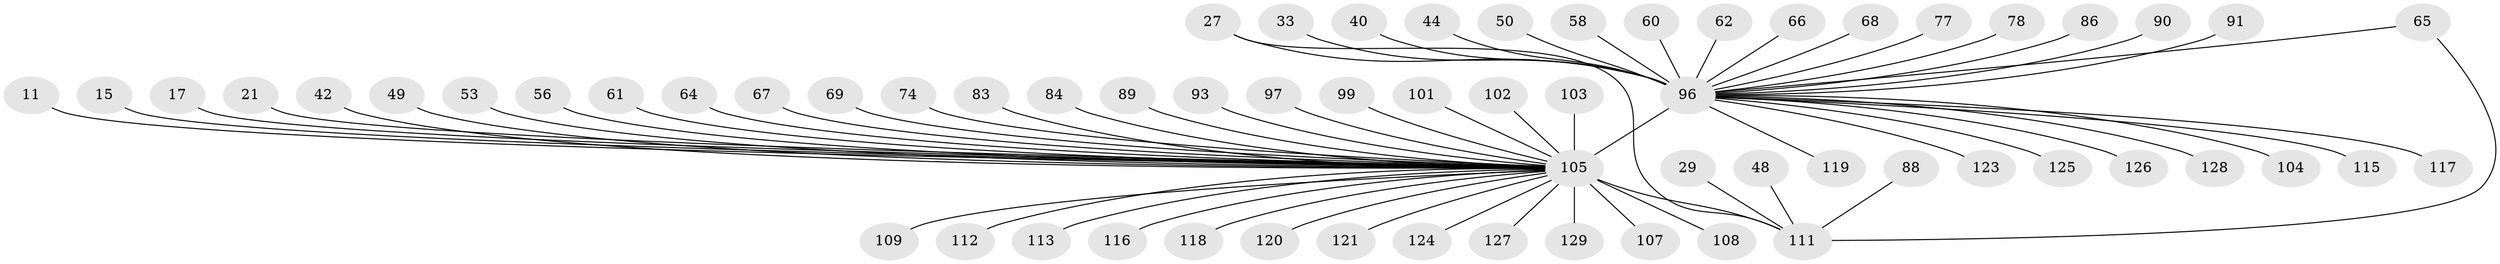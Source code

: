 // original degree distribution, {7: 0.007751937984496124, 14: 0.007751937984496124, 17: 0.007751937984496124, 3: 0.13178294573643412, 5: 0.015503875968992248, 21: 0.007751937984496124, 9: 0.023255813953488372, 22: 0.007751937984496124, 4: 0.05426356589147287, 1: 0.5271317829457365, 10: 0.007751937984496124, 11: 0.007751937984496124, 8: 0.015503875968992248, 2: 0.17829457364341086}
// Generated by graph-tools (version 1.1) at 2025/48/03/09/25 04:48:22]
// undirected, 64 vertices, 65 edges
graph export_dot {
graph [start="1"]
  node [color=gray90,style=filled];
  11;
  15;
  17;
  21;
  27;
  29;
  33;
  40;
  42;
  44;
  48;
  49;
  50;
  53;
  56;
  58;
  60;
  61;
  62 [super="+39"];
  64;
  65;
  66 [super="+37"];
  67 [super="+43"];
  68;
  69;
  74;
  77;
  78;
  83;
  84 [super="+82"];
  86;
  88;
  89;
  90;
  91;
  93;
  96 [super="+79+94+24+87+10+25+26+76"];
  97 [super="+23"];
  99;
  101;
  102;
  103;
  104;
  105 [super="+20+35+55+75+98+8"];
  107 [super="+54"];
  108;
  109;
  111 [super="+106+80"];
  112 [super="+95"];
  113;
  115;
  116;
  117;
  118;
  119;
  120 [super="+38"];
  121;
  123;
  124;
  125;
  126 [super="+114"];
  127 [super="+122"];
  128;
  129 [super="+63"];
  11 -- 105;
  15 -- 105;
  17 -- 105;
  21 -- 105;
  27 -- 111;
  27 -- 96;
  29 -- 111;
  33 -- 96;
  40 -- 96;
  42 -- 105;
  44 -- 96;
  48 -- 111;
  49 -- 105;
  50 -- 96;
  53 -- 105;
  56 -- 105;
  58 -- 96;
  60 -- 96;
  61 -- 105;
  62 -- 96;
  64 -- 105;
  65 -- 111;
  65 -- 96;
  66 -- 96;
  67 -- 105;
  68 -- 96;
  69 -- 105;
  74 -- 105;
  77 -- 96;
  78 -- 96;
  83 -- 105 [weight=2];
  84 -- 105;
  86 -- 96;
  88 -- 111;
  89 -- 105;
  90 -- 96;
  91 -- 96;
  93 -- 105;
  96 -- 105 [weight=29];
  96 -- 104;
  96 -- 115;
  96 -- 119;
  96 -- 126;
  96 -- 125;
  96 -- 128;
  96 -- 117;
  96 -- 123;
  97 -- 105;
  99 -- 105 [weight=2];
  101 -- 105;
  102 -- 105;
  103 -- 105;
  105 -- 118;
  105 -- 109;
  105 -- 124;
  105 -- 111 [weight=8];
  105 -- 113;
  105 -- 120;
  105 -- 127;
  105 -- 129 [weight=3];
  105 -- 107;
  105 -- 108;
  105 -- 112;
  105 -- 116;
  105 -- 121;
}
